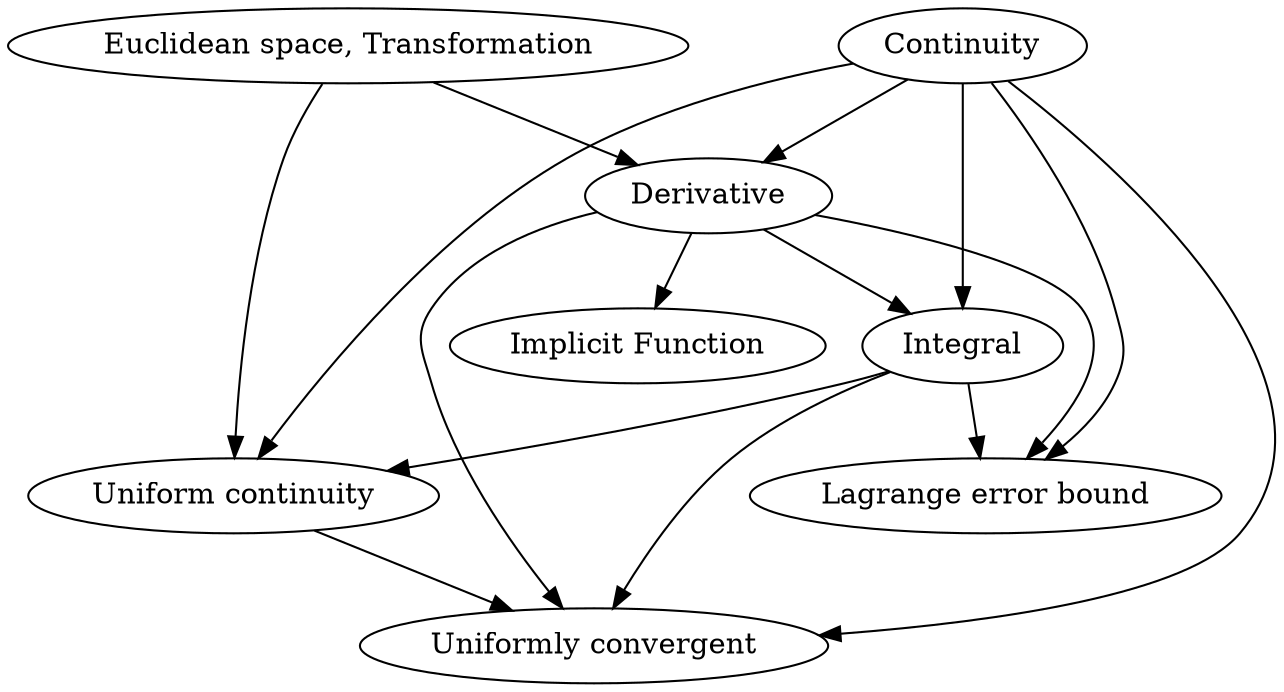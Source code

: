 digraph {
"Integral"
"Derivative"->"Integral"
"Continuity"->"Integral"
"Implicit Function"
"Derivative"->"Implicit Function"
"Lagrange error bound"
"Derivative"->"Lagrange error bound"
"Continuity"->"Lagrange error bound"
"Integral"->"Lagrange error bound"
"Derivative"
"Continuity"->"Derivative"
"Euclidean space, Transformation"->"Derivative"
"Uniform continuity"
"Continuity"->"Uniform continuity"
"Integral"->"Uniform continuity"
"Euclidean space, Transformation"->"Uniform continuity"
"Uniformly convergent"
"Derivative"->"Uniformly convergent"
"Continuity"->"Uniformly convergent"
"Integral"->"Uniformly convergent"
"Uniform continuity"->"Uniformly convergent"
}
